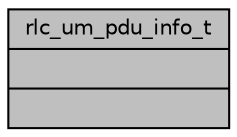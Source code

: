 digraph "rlc_um_pdu_info_t"
{
 // LATEX_PDF_SIZE
  edge [fontname="Helvetica",fontsize="10",labelfontname="Helvetica",labelfontsize="10"];
  node [fontname="Helvetica",fontsize="10",shape=record];
  Node1 [label="{rlc_um_pdu_info_t\n||}",height=0.2,width=0.4,color="black", fillcolor="grey75", style="filled", fontcolor="black",tooltip="Structure for storing decoded informations from the header of a UMD PDU."];
}
